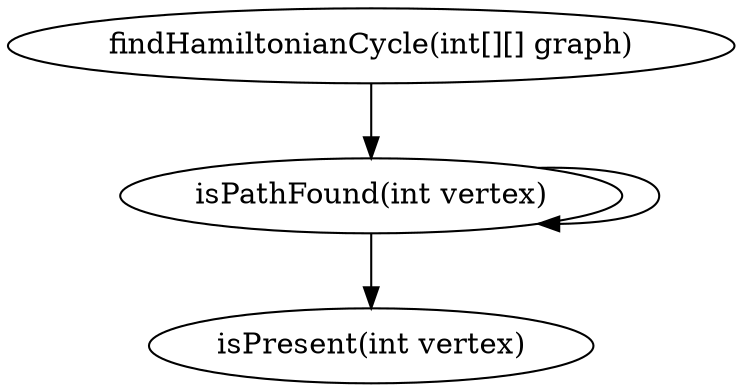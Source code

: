 digraph HamiltonianCycleCallGraph {
    // Nodes represent methods in the class
    "findHamiltonianCycle" [label="findHamiltonianCycle(int[][] graph)"];
    "isPathFound" [label="isPathFound(int vertex)"];
    "isPresent" [label="isPresent(int vertex)"];

    // Edges represent method calls
    "findHamiltonianCycle" -> "isPathFound";
    "isPathFound" -> "isPathFound";  // Recursive call
    "isPathFound" -> "isPresent";

    // Styling for clarity
    node [shape=box, style=filled, color=lightblue];
    edge [color=black, arrowsize=0.7];
}

